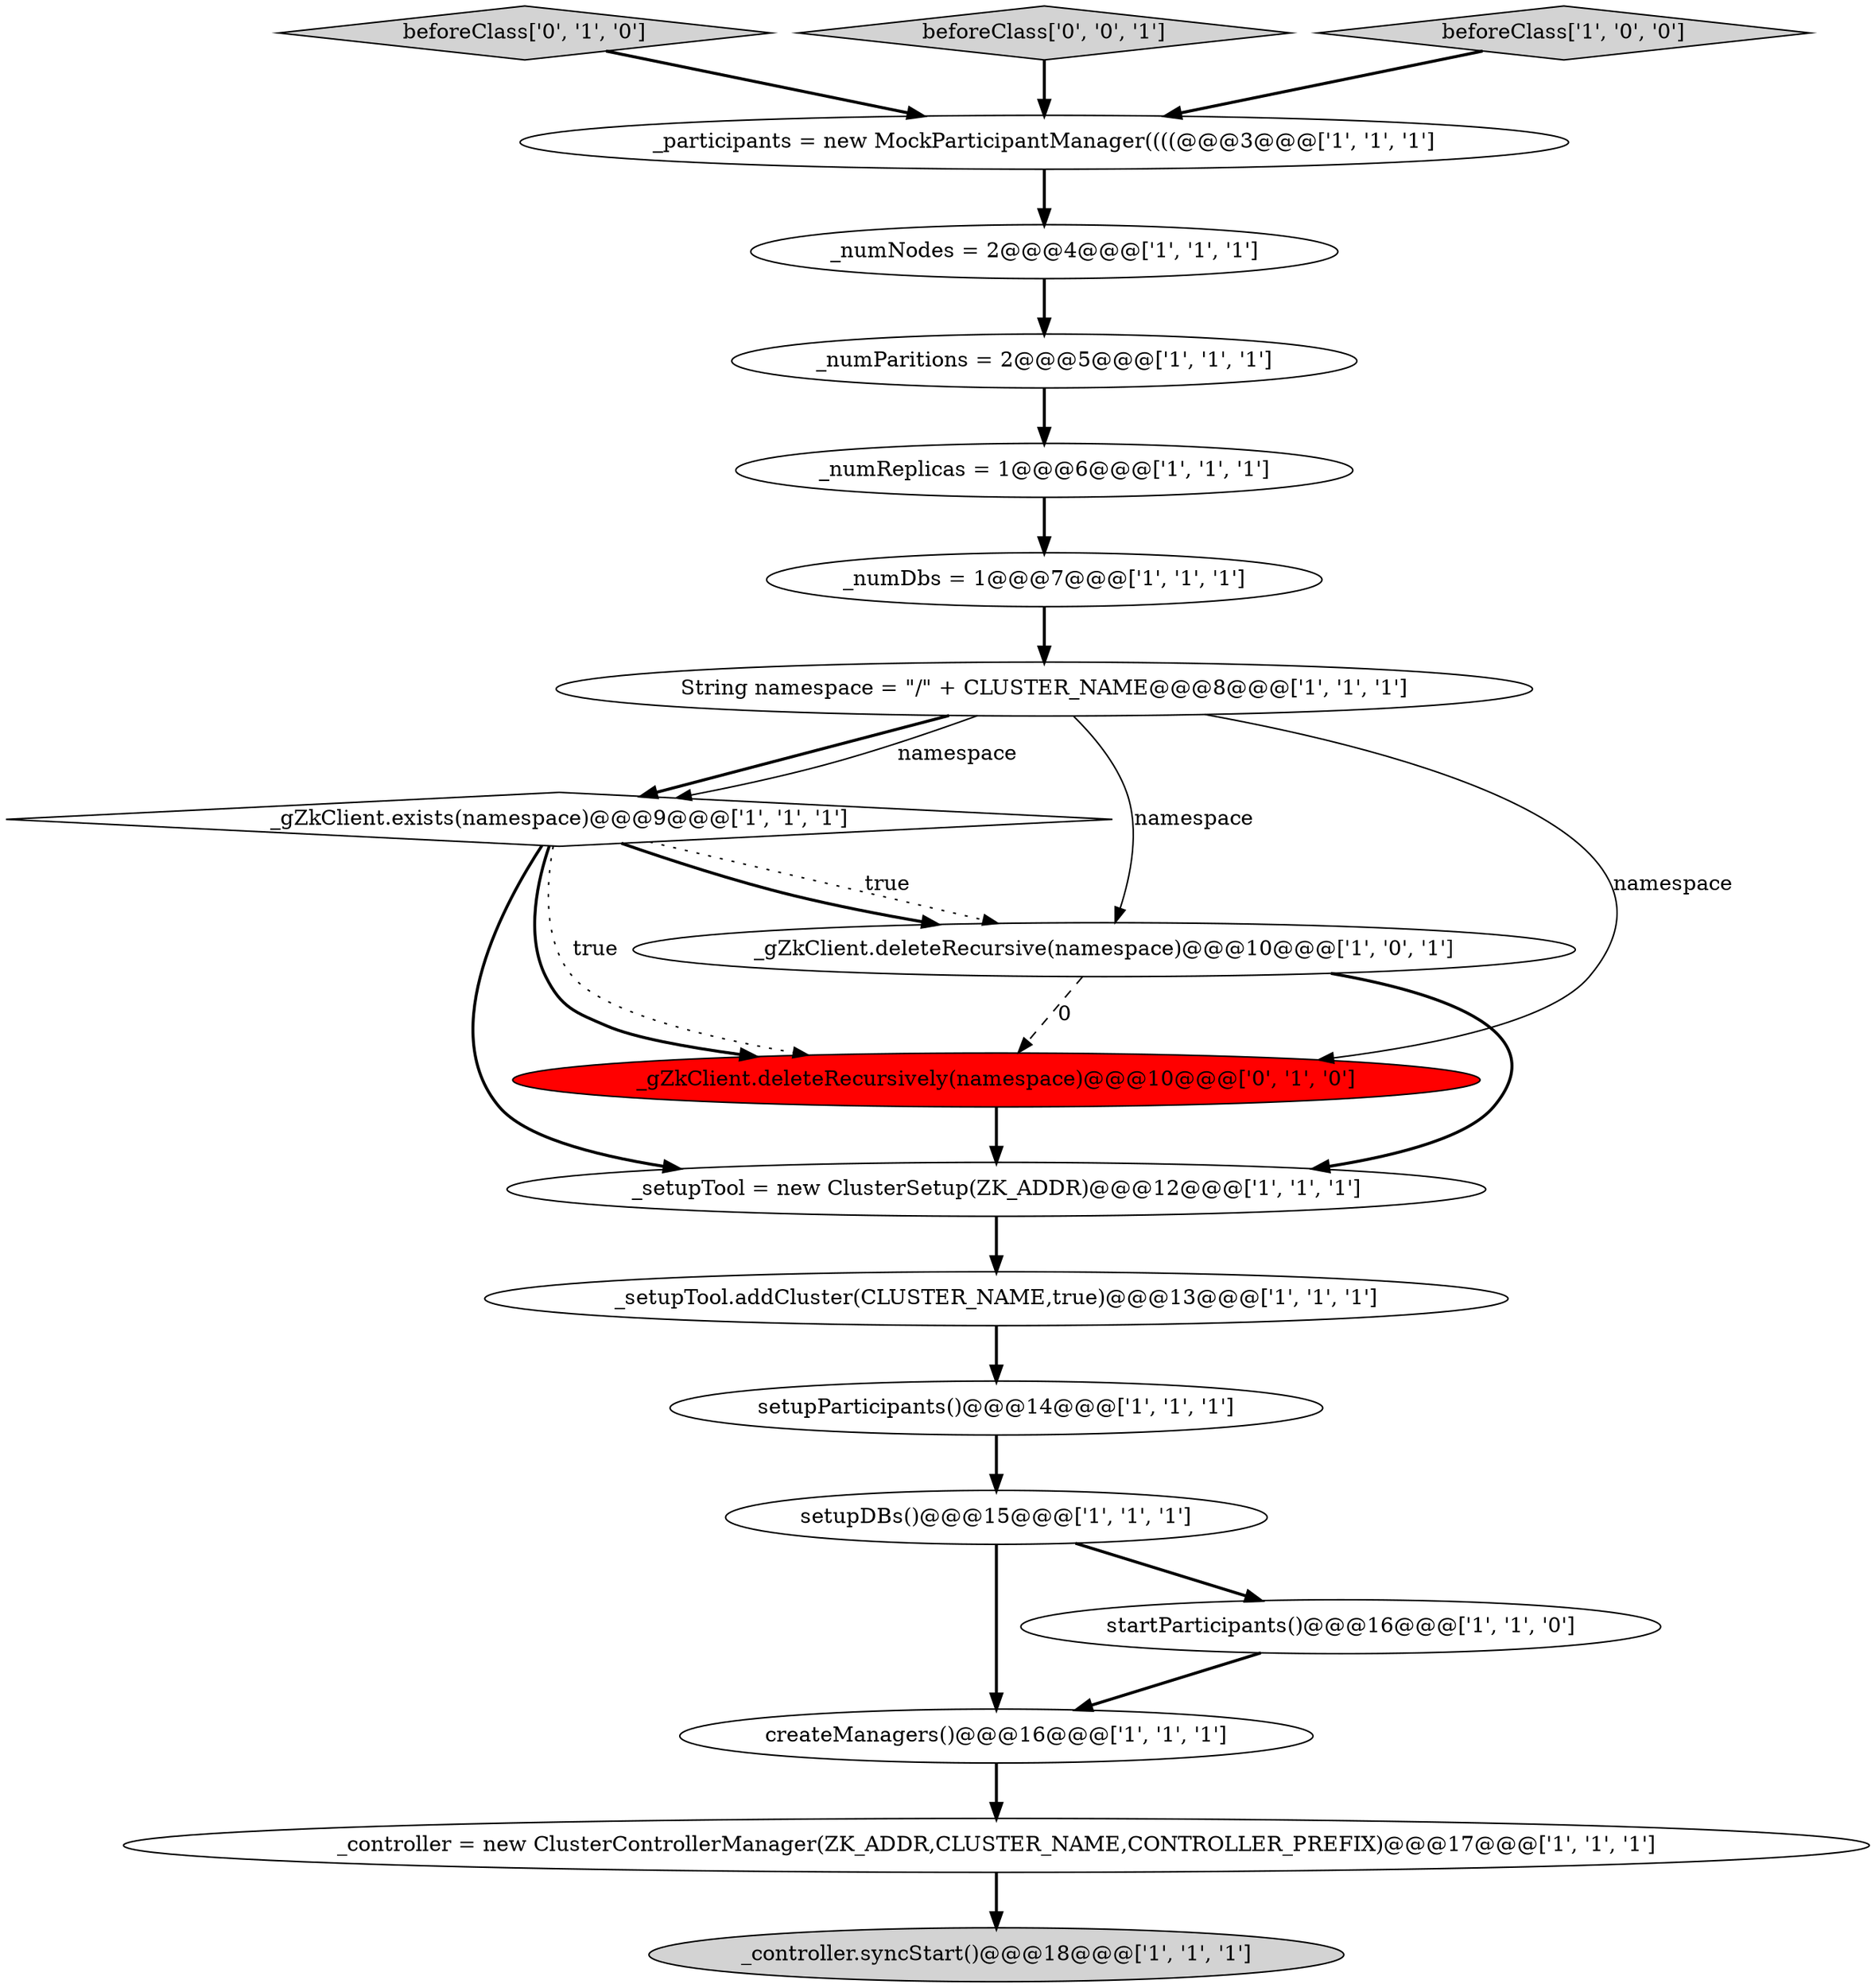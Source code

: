 digraph {
9 [style = filled, label = "_setupTool.addCluster(CLUSTER_NAME,true)@@@13@@@['1', '1', '1']", fillcolor = white, shape = ellipse image = "AAA0AAABBB1BBB"];
1 [style = filled, label = "String namespace = \"/\" + CLUSTER_NAME@@@8@@@['1', '1', '1']", fillcolor = white, shape = ellipse image = "AAA0AAABBB1BBB"];
10 [style = filled, label = "_gZkClient.deleteRecursive(namespace)@@@10@@@['1', '0', '1']", fillcolor = white, shape = ellipse image = "AAA0AAABBB1BBB"];
12 [style = filled, label = "_numDbs = 1@@@7@@@['1', '1', '1']", fillcolor = white, shape = ellipse image = "AAA0AAABBB1BBB"];
3 [style = filled, label = "_numNodes = 2@@@4@@@['1', '1', '1']", fillcolor = white, shape = ellipse image = "AAA0AAABBB1BBB"];
13 [style = filled, label = "_controller.syncStart()@@@18@@@['1', '1', '1']", fillcolor = lightgray, shape = ellipse image = "AAA0AAABBB1BBB"];
5 [style = filled, label = "createManagers()@@@16@@@['1', '1', '1']", fillcolor = white, shape = ellipse image = "AAA0AAABBB1BBB"];
2 [style = filled, label = "_numParitions = 2@@@5@@@['1', '1', '1']", fillcolor = white, shape = ellipse image = "AAA0AAABBB1BBB"];
15 [style = filled, label = "_participants = new MockParticipantManager((((@@@3@@@['1', '1', '1']", fillcolor = white, shape = ellipse image = "AAA0AAABBB1BBB"];
16 [style = filled, label = "_numReplicas = 1@@@6@@@['1', '1', '1']", fillcolor = white, shape = ellipse image = "AAA0AAABBB1BBB"];
17 [style = filled, label = "beforeClass['0', '1', '0']", fillcolor = lightgray, shape = diamond image = "AAA0AAABBB2BBB"];
19 [style = filled, label = "beforeClass['0', '0', '1']", fillcolor = lightgray, shape = diamond image = "AAA0AAABBB3BBB"];
14 [style = filled, label = "_controller = new ClusterControllerManager(ZK_ADDR,CLUSTER_NAME,CONTROLLER_PREFIX)@@@17@@@['1', '1', '1']", fillcolor = white, shape = ellipse image = "AAA0AAABBB1BBB"];
7 [style = filled, label = "_gZkClient.exists(namespace)@@@9@@@['1', '1', '1']", fillcolor = white, shape = diamond image = "AAA0AAABBB1BBB"];
11 [style = filled, label = "setupParticipants()@@@14@@@['1', '1', '1']", fillcolor = white, shape = ellipse image = "AAA0AAABBB1BBB"];
8 [style = filled, label = "setupDBs()@@@15@@@['1', '1', '1']", fillcolor = white, shape = ellipse image = "AAA0AAABBB1BBB"];
6 [style = filled, label = "_setupTool = new ClusterSetup(ZK_ADDR)@@@12@@@['1', '1', '1']", fillcolor = white, shape = ellipse image = "AAA0AAABBB1BBB"];
18 [style = filled, label = "_gZkClient.deleteRecursively(namespace)@@@10@@@['0', '1', '0']", fillcolor = red, shape = ellipse image = "AAA1AAABBB2BBB"];
0 [style = filled, label = "beforeClass['1', '0', '0']", fillcolor = lightgray, shape = diamond image = "AAA0AAABBB1BBB"];
4 [style = filled, label = "startParticipants()@@@16@@@['1', '1', '0']", fillcolor = white, shape = ellipse image = "AAA0AAABBB1BBB"];
7->10 [style = dotted, label="true"];
9->11 [style = bold, label=""];
7->10 [style = bold, label=""];
5->14 [style = bold, label=""];
15->3 [style = bold, label=""];
12->1 [style = bold, label=""];
1->7 [style = bold, label=""];
10->6 [style = bold, label=""];
0->15 [style = bold, label=""];
8->5 [style = bold, label=""];
3->2 [style = bold, label=""];
18->6 [style = bold, label=""];
1->18 [style = solid, label="namespace"];
7->6 [style = bold, label=""];
17->15 [style = bold, label=""];
7->18 [style = dotted, label="true"];
7->18 [style = bold, label=""];
1->7 [style = solid, label="namespace"];
11->8 [style = bold, label=""];
8->4 [style = bold, label=""];
14->13 [style = bold, label=""];
6->9 [style = bold, label=""];
19->15 [style = bold, label=""];
16->12 [style = bold, label=""];
4->5 [style = bold, label=""];
10->18 [style = dashed, label="0"];
1->10 [style = solid, label="namespace"];
2->16 [style = bold, label=""];
}
